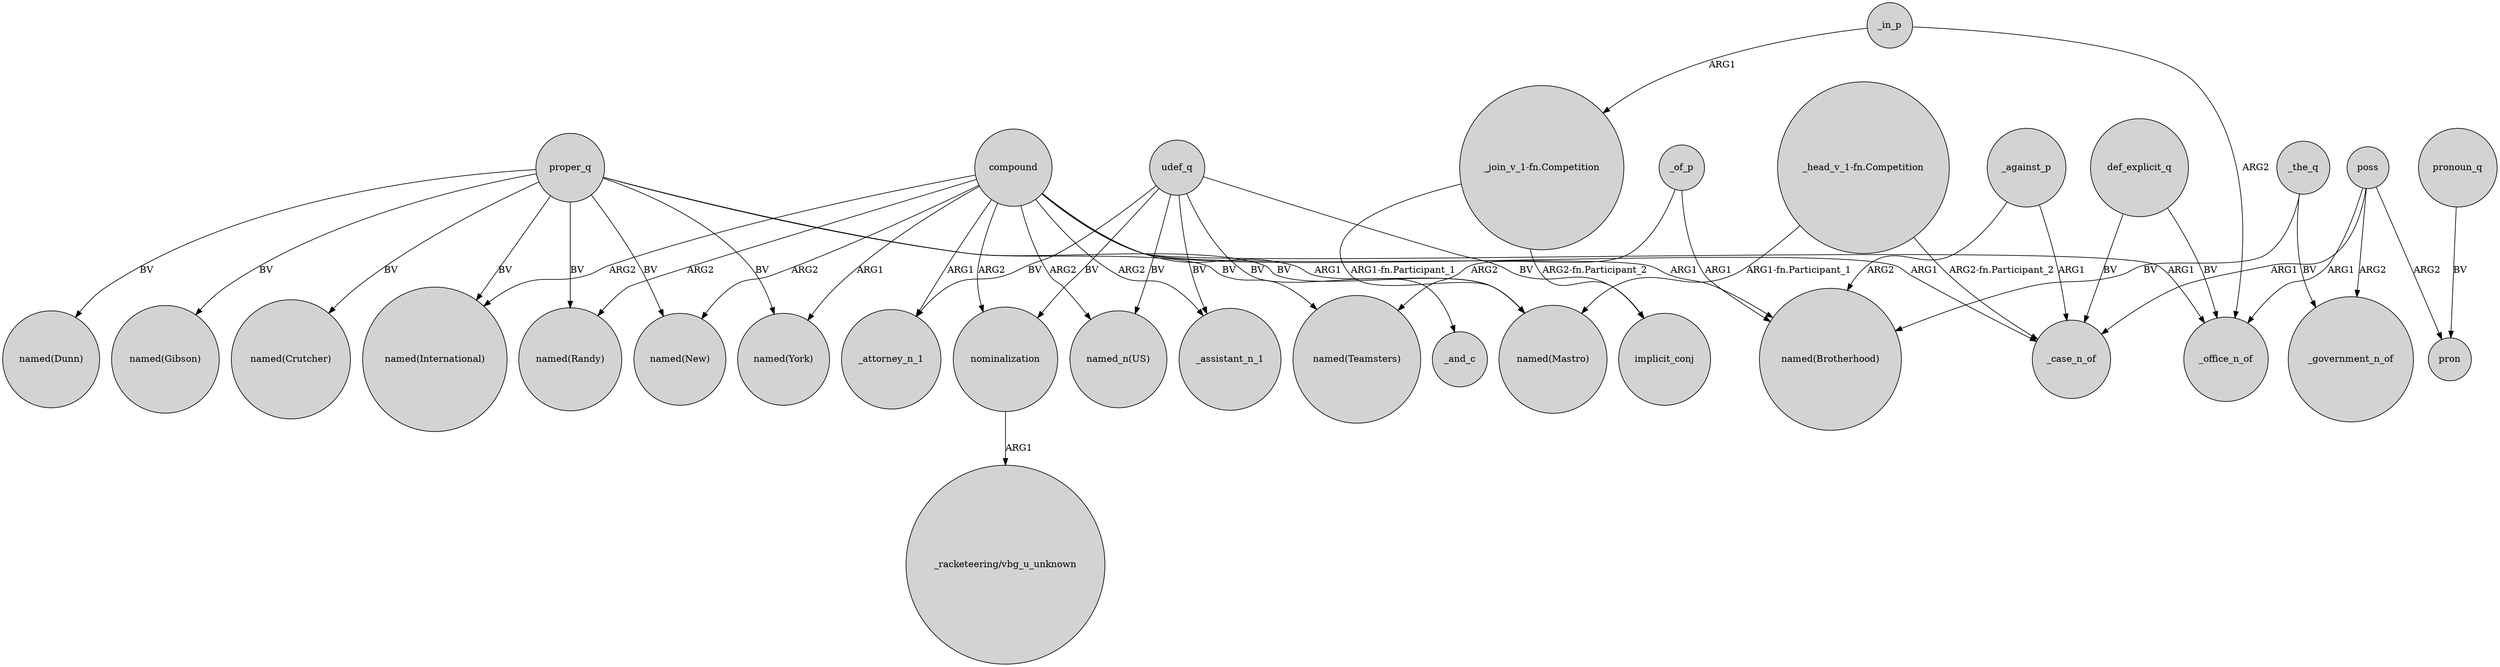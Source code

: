 digraph {
	node [shape=circle style=filled]
	compound -> "named(Brotherhood)" [label=ARG1]
	"_join_v_1-fn.Competition" -> "named(Mastro)" [label="ARG1-fn.Participant_1"]
	_in_p -> _office_n_of [label=ARG2]
	"_head_v_1-fn.Competition" -> "named(Mastro)" [label="ARG1-fn.Participant_1"]
	compound -> _office_n_of [label=ARG1]
	def_explicit_q -> _case_n_of [label=BV]
	compound -> "named(New)" [label=ARG2]
	_of_p -> "named(Brotherhood)" [label=ARG1]
	compound -> _attorney_n_1 [label=ARG1]
	proper_q -> "named(New)" [label=BV]
	_against_p -> "named(Brotherhood)" [label=ARG2]
	udef_q -> nominalization [label=BV]
	udef_q -> _and_c [label=BV]
	compound -> _case_n_of [label=ARG1]
	proper_q -> "named(Mastro)" [label=BV]
	_of_p -> "named(Teamsters)" [label=ARG2]
	nominalization -> "_racketeering/vbg_u_unknown" [label=ARG1]
	proper_q -> "named(York)" [label=BV]
	compound -> nominalization [label=ARG2]
	"_head_v_1-fn.Competition" -> _case_n_of [label="ARG2-fn.Participant_2"]
	poss -> _office_n_of [label=ARG1]
	pronoun_q -> pron [label=BV]
	poss -> pron [label=ARG2]
	_against_p -> _case_n_of [label=ARG1]
	proper_q -> "named(Teamsters)" [label=BV]
	proper_q -> "named(International)" [label=BV]
	proper_q -> "named(Dunn)" [label=BV]
	proper_q -> "named(Gibson)" [label=BV]
	poss -> _case_n_of [label=ARG1]
	udef_q -> _assistant_n_1 [label=BV]
	_the_q -> _government_n_of [label=BV]
	compound -> "named(Mastro)" [label=ARG1]
	proper_q -> "named(Randy)" [label=BV]
	def_explicit_q -> _office_n_of [label=BV]
	compound -> _assistant_n_1 [label=ARG2]
	_the_q -> "named(Brotherhood)" [label=BV]
	udef_q -> _attorney_n_1 [label=BV]
	"_join_v_1-fn.Competition" -> implicit_conj [label="ARG2-fn.Participant_2"]
	compound -> "named(York)" [label=ARG1]
	proper_q -> "named(Crutcher)" [label=BV]
	compound -> "named_n(US)" [label=ARG2]
	compound -> "named(Randy)" [label=ARG2]
	udef_q -> implicit_conj [label=BV]
	udef_q -> "named_n(US)" [label=BV]
	poss -> _government_n_of [label=ARG2]
	_in_p -> "_join_v_1-fn.Competition" [label=ARG1]
	compound -> "named(International)" [label=ARG2]
}
